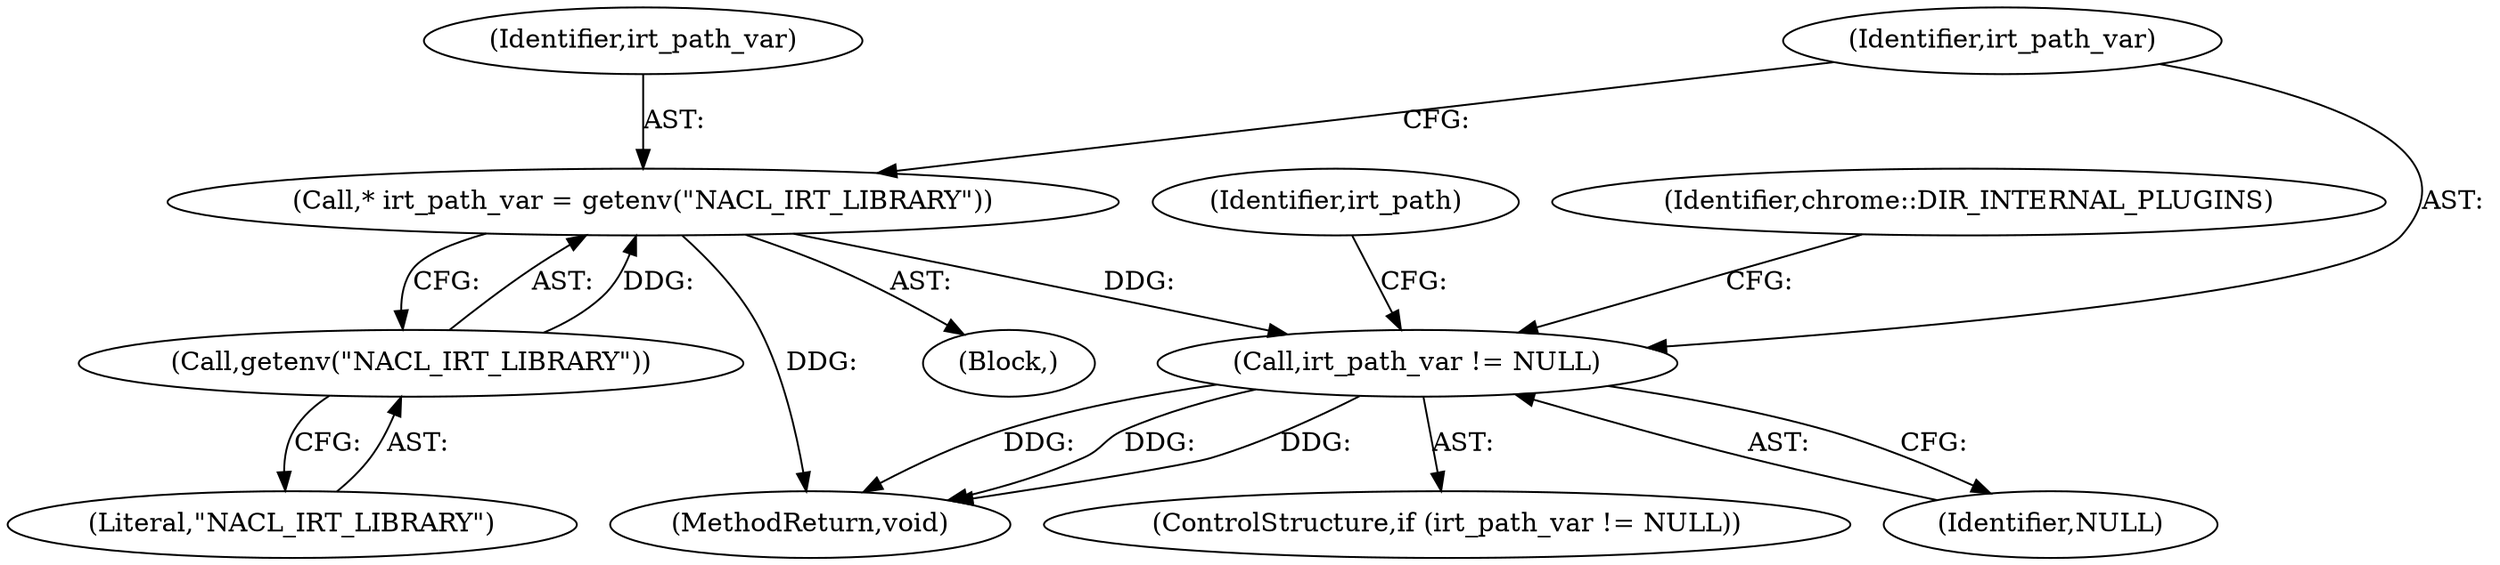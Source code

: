 digraph "0_Chrome_4c19b042ea31bd393d2265656f94339d1c3d82ff_1@API" {
"1000104" [label="(Call,* irt_path_var = getenv(\"NACL_IRT_LIBRARY\"))"];
"1000106" [label="(Call,getenv(\"NACL_IRT_LIBRARY\"))"];
"1000109" [label="(Call,irt_path_var != NULL)"];
"1000115" [label="(Identifier,irt_path)"];
"1000124" [label="(Identifier,chrome::DIR_INTERNAL_PLUGINS)"];
"1000104" [label="(Call,* irt_path_var = getenv(\"NACL_IRT_LIBRARY\"))"];
"1000111" [label="(Identifier,NULL)"];
"1000109" [label="(Call,irt_path_var != NULL)"];
"1000107" [label="(Literal,\"NACL_IRT_LIBRARY\")"];
"1000110" [label="(Identifier,irt_path_var)"];
"1000105" [label="(Identifier,irt_path_var)"];
"1000158" [label="(MethodReturn,void)"];
"1000106" [label="(Call,getenv(\"NACL_IRT_LIBRARY\"))"];
"1000101" [label="(Block,)"];
"1000108" [label="(ControlStructure,if (irt_path_var != NULL))"];
"1000104" -> "1000101"  [label="AST: "];
"1000104" -> "1000106"  [label="CFG: "];
"1000105" -> "1000104"  [label="AST: "];
"1000106" -> "1000104"  [label="AST: "];
"1000110" -> "1000104"  [label="CFG: "];
"1000104" -> "1000158"  [label="DDG: "];
"1000106" -> "1000104"  [label="DDG: "];
"1000104" -> "1000109"  [label="DDG: "];
"1000106" -> "1000107"  [label="CFG: "];
"1000107" -> "1000106"  [label="AST: "];
"1000109" -> "1000108"  [label="AST: "];
"1000109" -> "1000111"  [label="CFG: "];
"1000110" -> "1000109"  [label="AST: "];
"1000111" -> "1000109"  [label="AST: "];
"1000115" -> "1000109"  [label="CFG: "];
"1000124" -> "1000109"  [label="CFG: "];
"1000109" -> "1000158"  [label="DDG: "];
"1000109" -> "1000158"  [label="DDG: "];
"1000109" -> "1000158"  [label="DDG: "];
}

